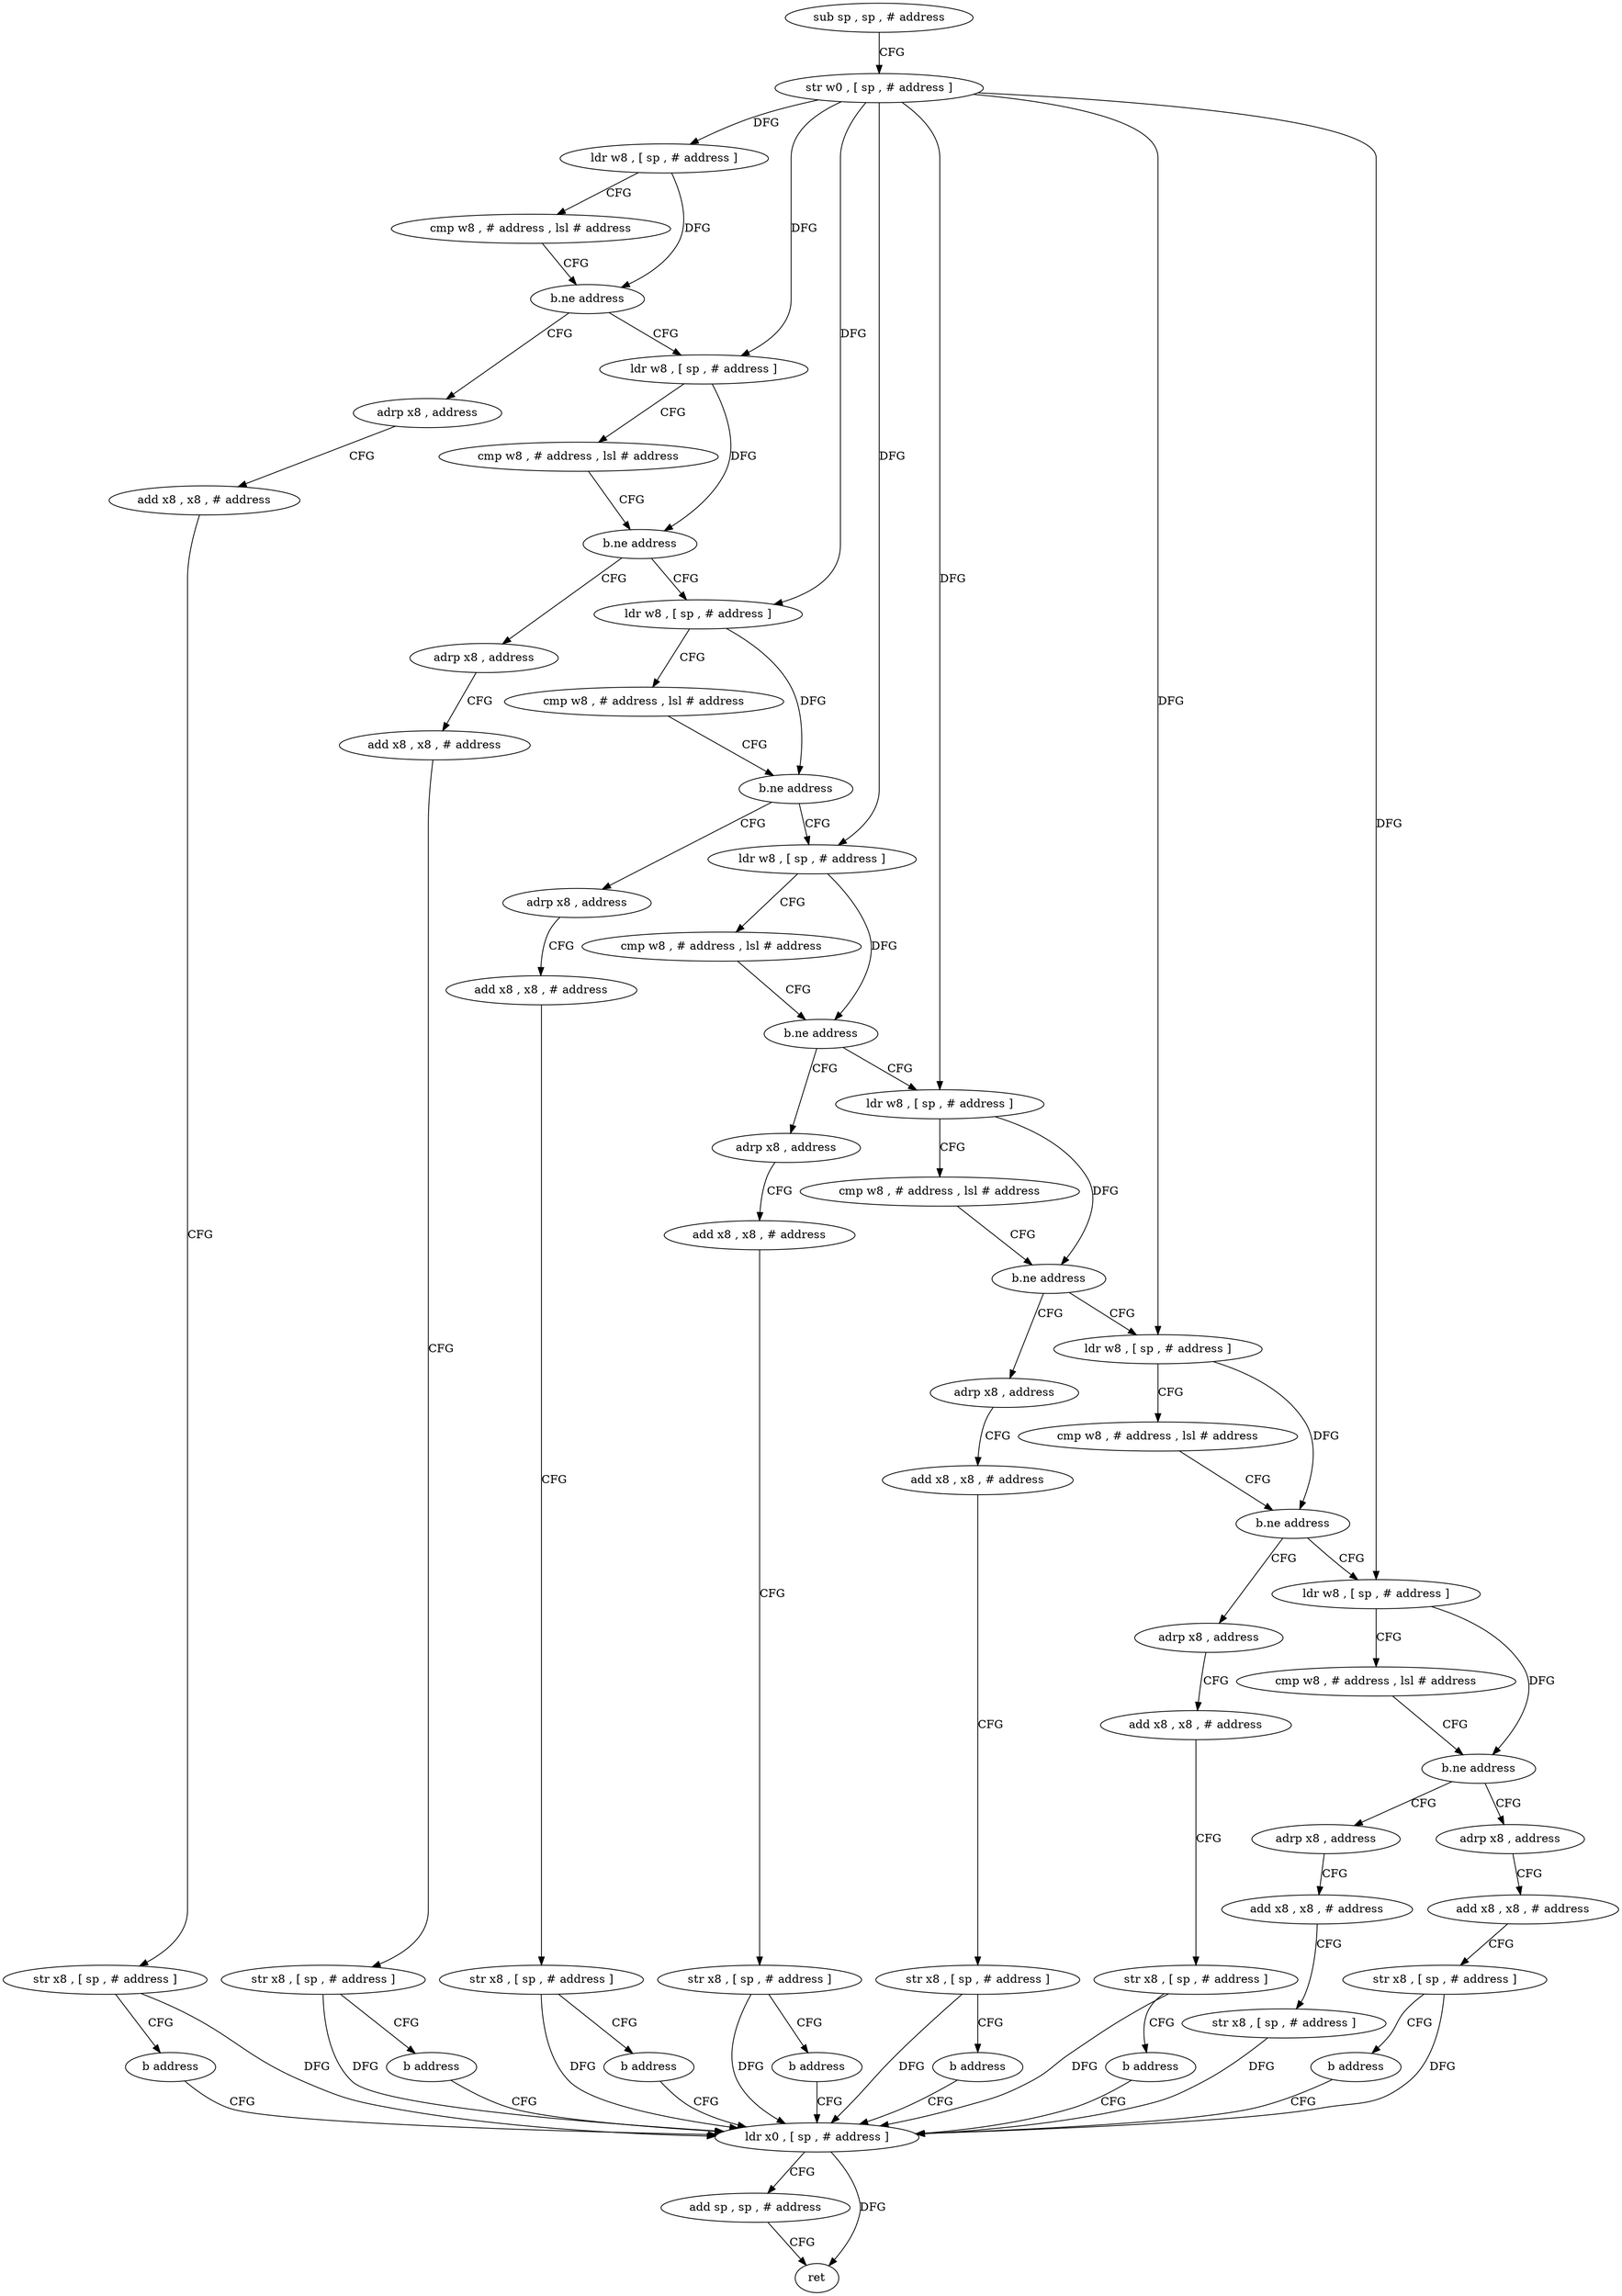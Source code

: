 digraph "func" {
"4264552" [label = "sub sp , sp , # address" ]
"4264556" [label = "str w0 , [ sp , # address ]" ]
"4264560" [label = "ldr w8 , [ sp , # address ]" ]
"4264564" [label = "cmp w8 , # address , lsl # address" ]
"4264568" [label = "b.ne address" ]
"4264588" [label = "ldr w8 , [ sp , # address ]" ]
"4264572" [label = "adrp x8 , address" ]
"4264592" [label = "cmp w8 , # address , lsl # address" ]
"4264596" [label = "b.ne address" ]
"4264616" [label = "ldr w8 , [ sp , # address ]" ]
"4264600" [label = "adrp x8 , address" ]
"4264576" [label = "add x8 , x8 , # address" ]
"4264580" [label = "str x8 , [ sp , # address ]" ]
"4264584" [label = "b address" ]
"4264768" [label = "ldr x0 , [ sp , # address ]" ]
"4264620" [label = "cmp w8 , # address , lsl # address" ]
"4264624" [label = "b.ne address" ]
"4264644" [label = "ldr w8 , [ sp , # address ]" ]
"4264628" [label = "adrp x8 , address" ]
"4264604" [label = "add x8 , x8 , # address" ]
"4264608" [label = "str x8 , [ sp , # address ]" ]
"4264612" [label = "b address" ]
"4264772" [label = "add sp , sp , # address" ]
"4264776" [label = "ret" ]
"4264648" [label = "cmp w8 , # address , lsl # address" ]
"4264652" [label = "b.ne address" ]
"4264672" [label = "ldr w8 , [ sp , # address ]" ]
"4264656" [label = "adrp x8 , address" ]
"4264632" [label = "add x8 , x8 , # address" ]
"4264636" [label = "str x8 , [ sp , # address ]" ]
"4264640" [label = "b address" ]
"4264676" [label = "cmp w8 , # address , lsl # address" ]
"4264680" [label = "b.ne address" ]
"4264700" [label = "ldr w8 , [ sp , # address ]" ]
"4264684" [label = "adrp x8 , address" ]
"4264660" [label = "add x8 , x8 , # address" ]
"4264664" [label = "str x8 , [ sp , # address ]" ]
"4264668" [label = "b address" ]
"4264704" [label = "cmp w8 , # address , lsl # address" ]
"4264708" [label = "b.ne address" ]
"4264728" [label = "ldr w8 , [ sp , # address ]" ]
"4264712" [label = "adrp x8 , address" ]
"4264688" [label = "add x8 , x8 , # address" ]
"4264692" [label = "str x8 , [ sp , # address ]" ]
"4264696" [label = "b address" ]
"4264732" [label = "cmp w8 , # address , lsl # address" ]
"4264736" [label = "b.ne address" ]
"4264756" [label = "adrp x8 , address" ]
"4264740" [label = "adrp x8 , address" ]
"4264716" [label = "add x8 , x8 , # address" ]
"4264720" [label = "str x8 , [ sp , # address ]" ]
"4264724" [label = "b address" ]
"4264760" [label = "add x8 , x8 , # address" ]
"4264764" [label = "str x8 , [ sp , # address ]" ]
"4264744" [label = "add x8 , x8 , # address" ]
"4264748" [label = "str x8 , [ sp , # address ]" ]
"4264752" [label = "b address" ]
"4264552" -> "4264556" [ label = "CFG" ]
"4264556" -> "4264560" [ label = "DFG" ]
"4264556" -> "4264588" [ label = "DFG" ]
"4264556" -> "4264616" [ label = "DFG" ]
"4264556" -> "4264644" [ label = "DFG" ]
"4264556" -> "4264672" [ label = "DFG" ]
"4264556" -> "4264700" [ label = "DFG" ]
"4264556" -> "4264728" [ label = "DFG" ]
"4264560" -> "4264564" [ label = "CFG" ]
"4264560" -> "4264568" [ label = "DFG" ]
"4264564" -> "4264568" [ label = "CFG" ]
"4264568" -> "4264588" [ label = "CFG" ]
"4264568" -> "4264572" [ label = "CFG" ]
"4264588" -> "4264592" [ label = "CFG" ]
"4264588" -> "4264596" [ label = "DFG" ]
"4264572" -> "4264576" [ label = "CFG" ]
"4264592" -> "4264596" [ label = "CFG" ]
"4264596" -> "4264616" [ label = "CFG" ]
"4264596" -> "4264600" [ label = "CFG" ]
"4264616" -> "4264620" [ label = "CFG" ]
"4264616" -> "4264624" [ label = "DFG" ]
"4264600" -> "4264604" [ label = "CFG" ]
"4264576" -> "4264580" [ label = "CFG" ]
"4264580" -> "4264584" [ label = "CFG" ]
"4264580" -> "4264768" [ label = "DFG" ]
"4264584" -> "4264768" [ label = "CFG" ]
"4264768" -> "4264772" [ label = "CFG" ]
"4264768" -> "4264776" [ label = "DFG" ]
"4264620" -> "4264624" [ label = "CFG" ]
"4264624" -> "4264644" [ label = "CFG" ]
"4264624" -> "4264628" [ label = "CFG" ]
"4264644" -> "4264648" [ label = "CFG" ]
"4264644" -> "4264652" [ label = "DFG" ]
"4264628" -> "4264632" [ label = "CFG" ]
"4264604" -> "4264608" [ label = "CFG" ]
"4264608" -> "4264612" [ label = "CFG" ]
"4264608" -> "4264768" [ label = "DFG" ]
"4264612" -> "4264768" [ label = "CFG" ]
"4264772" -> "4264776" [ label = "CFG" ]
"4264648" -> "4264652" [ label = "CFG" ]
"4264652" -> "4264672" [ label = "CFG" ]
"4264652" -> "4264656" [ label = "CFG" ]
"4264672" -> "4264676" [ label = "CFG" ]
"4264672" -> "4264680" [ label = "DFG" ]
"4264656" -> "4264660" [ label = "CFG" ]
"4264632" -> "4264636" [ label = "CFG" ]
"4264636" -> "4264640" [ label = "CFG" ]
"4264636" -> "4264768" [ label = "DFG" ]
"4264640" -> "4264768" [ label = "CFG" ]
"4264676" -> "4264680" [ label = "CFG" ]
"4264680" -> "4264700" [ label = "CFG" ]
"4264680" -> "4264684" [ label = "CFG" ]
"4264700" -> "4264704" [ label = "CFG" ]
"4264700" -> "4264708" [ label = "DFG" ]
"4264684" -> "4264688" [ label = "CFG" ]
"4264660" -> "4264664" [ label = "CFG" ]
"4264664" -> "4264668" [ label = "CFG" ]
"4264664" -> "4264768" [ label = "DFG" ]
"4264668" -> "4264768" [ label = "CFG" ]
"4264704" -> "4264708" [ label = "CFG" ]
"4264708" -> "4264728" [ label = "CFG" ]
"4264708" -> "4264712" [ label = "CFG" ]
"4264728" -> "4264732" [ label = "CFG" ]
"4264728" -> "4264736" [ label = "DFG" ]
"4264712" -> "4264716" [ label = "CFG" ]
"4264688" -> "4264692" [ label = "CFG" ]
"4264692" -> "4264696" [ label = "CFG" ]
"4264692" -> "4264768" [ label = "DFG" ]
"4264696" -> "4264768" [ label = "CFG" ]
"4264732" -> "4264736" [ label = "CFG" ]
"4264736" -> "4264756" [ label = "CFG" ]
"4264736" -> "4264740" [ label = "CFG" ]
"4264756" -> "4264760" [ label = "CFG" ]
"4264740" -> "4264744" [ label = "CFG" ]
"4264716" -> "4264720" [ label = "CFG" ]
"4264720" -> "4264724" [ label = "CFG" ]
"4264720" -> "4264768" [ label = "DFG" ]
"4264724" -> "4264768" [ label = "CFG" ]
"4264760" -> "4264764" [ label = "CFG" ]
"4264764" -> "4264768" [ label = "DFG" ]
"4264744" -> "4264748" [ label = "CFG" ]
"4264748" -> "4264752" [ label = "CFG" ]
"4264748" -> "4264768" [ label = "DFG" ]
"4264752" -> "4264768" [ label = "CFG" ]
}
